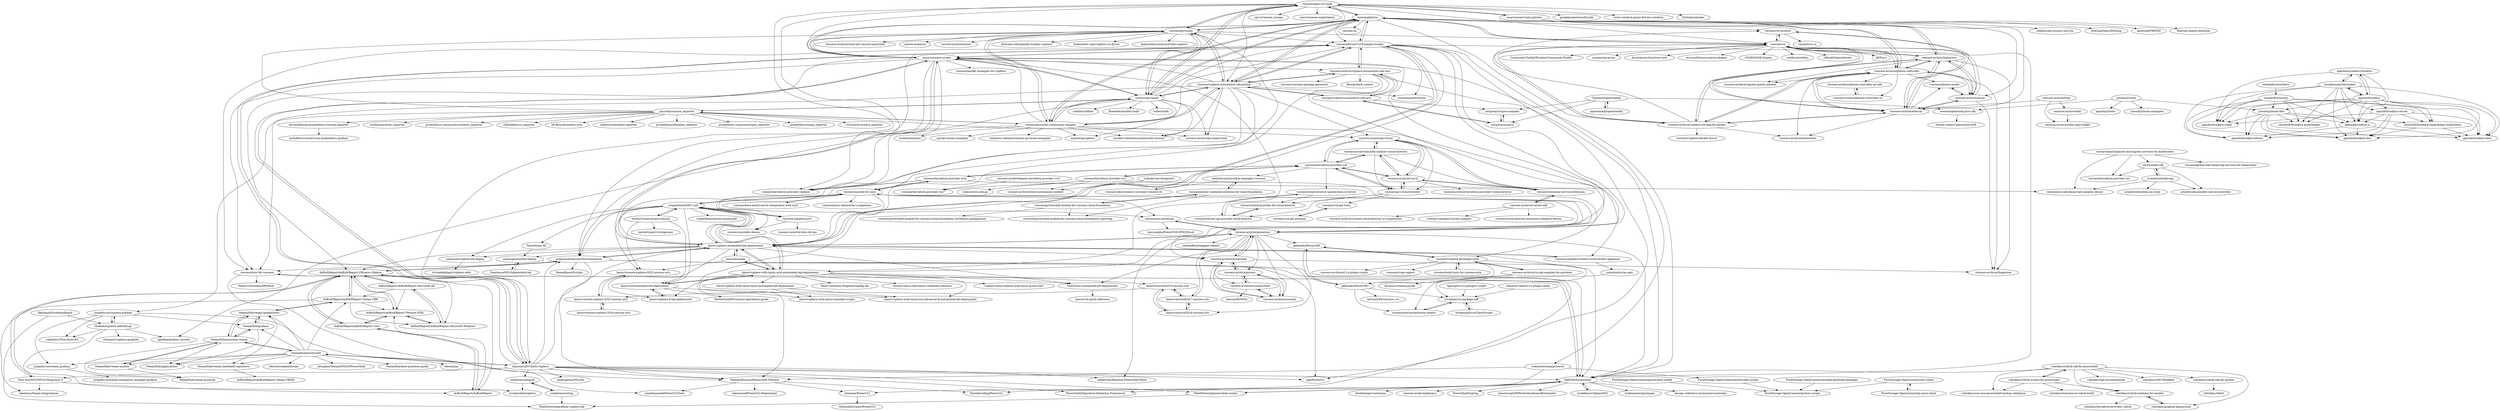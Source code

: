 digraph G {
"vmware/open-vm-tools" -> "vmware/photon"
"vmware/open-vm-tools" -> "vmware/govmomi"
"vmware/open-vm-tools" -> "vmware/PowerCLI-Example-Scripts"
"vmware/open-vm-tools" -> "lamw/vmware-scripts"
"vmware/open-vm-tools" -> "vmware/pyvmomi"
"vmware/open-vm-tools" -> "rasa/vmware-tools-patches"
"vmware/open-vm-tools" -> "rip1s/vmware_escape" ["e"=1]
"vmware/open-vm-tools" -> "xairy/vmware-exploitation" ["e"=1]
"vmware/open-vm-tools" -> "vmware/terraform-provider-vsphere" ["e"=1]
"vmware/open-vm-tools" -> "vmware/vsphere-automation-sdk-python"
"vmware/open-vm-tools" -> "vmware/vic"
"vmware/open-vm-tools" -> "alanrenouf/vCheck-vSphere"
"vmware/open-vm-tools" -> "googleprojectzero/fuzzilli" ["e"=1]
"vmware/open-vm-tools" -> "virtio-win/kvm-guest-drivers-windows" ["e"=1]
"vmware/open-vm-tools" -> "DrDonk/unlocker" ["e"=1]
"vmware/ansible-for-nsxt" -> "rutgerblom/SDDC.Lab"
"vmware/ansible-for-nsxt" -> "vmware/nsx-t-datacenter-ci-pipelines" ["e"=1]
"vmware/ansible-for-nsxt" -> "vmware-samples/nsx-t"
"vmware/ansible-for-nsxt" -> "vmware/terraform-provider-nsxt"
"vmware/ansible-for-nsxt" -> "vmware-archive/nsxansible"
"vmware/ansible-for-nsxt" -> "vmware/bare-metal-server-integration-with-nsxt"
"vmware/ansible-for-nsxt" -> "vmware/nsx-powerops"
"vmware/ansible-for-nsxt" -> "vmware-archive/powernsx"
"vmware/ansible-for-nsxt" -> "lamw/vsphere-automated-lab-deployment"
"rasa/vmware-tools-patches" -> "vmware/open-vm-tools"
"rasa/vmware-tools-patches" -> "alexhude/FRIEND" ["e"=1]
"rasa/vmware-tools-patches" -> "ftao/vpn-deploy-playbook" ["e"=1]
"rasa/vmware-tools-patches" -> "cbednarski/vmware-usb-osx" ["e"=1]
"rasa/vmware-tools-patches" -> "IDArlingTeam/IDArling" ["e"=1]
"vmware/pyvmomi" -> "vmware/pyvmomi-community-samples"
"vmware/pyvmomi" -> "vmware/vsphere-automation-sdk-python"
"vmware/pyvmomi" -> "vmware/govmomi"
"vmware/pyvmomi" -> "vmware/photon"
"vmware/pyvmomi" -> "lamw/vmware-scripts"
"vmware/pyvmomi" -> "vmware-archive/pyvmomi-tools"
"vmware/pyvmomi" -> "vmware/PowerCLI-Example-Scripts"
"vmware/pyvmomi" -> "ansible-collections/community.vmware" ["e"=1]
"vmware/pyvmomi" -> "vmware/terraform-provider-vsphere" ["e"=1]
"vmware/pyvmomi" -> "pryorda/vmware_exporter"
"vmware/pyvmomi" -> "fboender/ansible-cmdb" ["e"=1]
"vmware/pyvmomi" -> "vmware/open-vm-tools"
"vmware/pyvmomi" -> "voilet/cmdb" ["e"=1]
"vmware/pyvmomi" -> "argos83/pysphere"
"vmware/pyvmomi" -> "cobbler/cobbler" ["e"=1]
"alanrenouf/vCheck-vSphere" -> "vmware/PowerCLI-Example-Scripts"
"alanrenouf/vCheck-vSphere" -> "lamw/vmware-scripts"
"alanrenouf/vCheck-vSphere" -> "arielsanchezmora/vDocumentation"
"alanrenouf/vCheck-vSphere" -> "WahlNetwork/vester"
"alanrenouf/vCheck-vSphere" -> "VeeamHub/powershell"
"alanrenouf/vCheck-vSphere" -> "iainbrighton/PScribo" ["e"=1]
"alanrenouf/vCheck-vSphere" -> "AsBuiltReport/AsBuiltReport.VMware.vSphere"
"alanrenouf/vCheck-vSphere" -> "Tony-SouthFLVMUG/vDiagram2.0"
"alanrenouf/vCheck-vSphere" -> "lamw/vsphere-automated-lab-deployment"
"alanrenouf/vCheck-vSphere" -> "rgel/PowerCLi"
"alanrenouf/vCheck-vSphere" -> "WahlNetwork/powershell-scripts"
"alanrenouf/vCheck-vSphere" -> "PowerShell/Operation-Validation-Framework" ["e"=1]
"alanrenouf/vCheck-vSphere" -> "MathieuBuisson/Powershell-VMware"
"alanrenouf/vCheck-vSphere" -> "sexibytes/sexigraf"
"alanrenouf/vCheck-vSphere" -> "adbertram/Random-PowerShell-Work" ["e"=1]
"apache/incubator-brooklyn" -> "brooklyncentral/clocker"
"apache/incubator-brooklyn" -> "apache/brooklyn"
"apache/incubator-brooklyn" -> "apache/brooklyn-client"
"apache/incubator-brooklyn" -> "apache/brooklyn-ui"
"AsBuiltReport/AsBuiltReport.VMware.ESXi" -> "AsBuiltReport/AsBuiltReport.VMware.vSphere"
"AsBuiltReport/AsBuiltReport.VMware.ESXi" -> "AsBuiltReport/AsBuiltReport.Core"
"AsBuiltReport/AsBuiltReport.VMware.ESXi" -> "AsBuiltReport/AsBuiltReport.Microsoft.Windows"
"brooklyncentral/clocker" -> "apache/incubator-brooklyn"
"brooklyncentral/clocker" -> "apache/brooklyn"
"brooklyncentral/clocker" -> "apache/brooklyn-ui"
"brooklyncentral/clocker" -> "apache/brooklyn-server"
"brooklyncentral/clocker" -> "apache/brooklyn-dist"
"brooklyncentral/clocker" -> "apache/brooklyn-docs"
"brooklyncentral/clocker" -> "apache/brooklyn-library"
"brooklyncentral/clocker" -> "apache/brooklyn-client"
"brooklyncentral/clocker" -> "cloudsoft/brooklyn-hyperledger"
"PureStorage-OpenConnect/py-pure-client" -> "PureStorage-OpenConnect/rest-client"
"xebialabs/overthere" -> "cloudsoft/winrm4j"
"vmware-archive/ansible-module-vcloud-director" -> "vmware/terraform-provider-vcd"
"vmware-archive/ansible-module-vcloud-director" -> "vmware-archive/pyvcloud"
"vmware-archive/ansible-module-vcloud-director" -> "vmware/container-service-extension"
"vmware-archive/ansible-module-vcloud-director" -> "vmware-archive/vcd-cli"
"vmware-archive/ansible-module-vcloud-director" -> "vmware/go-vcloud-director"
"AsBuiltReport/AsBuiltReport.VMware.vSphere" -> "AsBuiltReport/AsBuiltReport.VMware.ESXi"
"AsBuiltReport/AsBuiltReport.VMware.vSphere" -> "AsBuiltReport/AsBuiltReport.Core"
"AsBuiltReport/AsBuiltReport.VMware.vSphere" -> "AsBuiltReport/AsBuiltReport"
"AsBuiltReport/AsBuiltReport.VMware.vSphere" -> "AsBuiltReport/AsBuiltReport.Veeam.VBR"
"AsBuiltReport/AsBuiltReport.VMware.vSphere" -> "AsBuiltReport/AsBuiltReport.Microsoft.AD"
"AsBuiltReport/AsBuiltReport.VMware.vSphere" -> "AsBuiltReport/AsBuiltReport.Microsoft.Windows"
"AsBuiltReport/AsBuiltReport.VMware.vSphere" -> "arielsanchezmora/vDocumentation"
"AsBuiltReport/AsBuiltReport.VMware.vSphere" -> "Tony-SouthFLVMUG/vDiagram2.0"
"ContainX/openstack4j" -> "openstack4j/openstack4j"
"ContainX/openstack4j" -> "woorea/openstack-java-sdk"
"ContainX/openstack4j" -> "yavijava/yavijava"
"ContainX/openstack4j" -> "yavijava/yavijava-samples"
"jclouds/jclouds" -> "apache/jclouds"
"jclouds/jclouds" -> "jclouds/jclouds-examples"
"jclouds/jclouds" -> "jclouds/jclouds-labs"
"jclouds/jclouds" -> "woorea/openstack-java-sdk"
"vmware-archive/vcd-ext-sdk" -> "vmware-samples/vcd-ext-samples"
"vmware-archive/vcd-ext-sdk" -> "vmware/cloud-director-extension-standard-library"
"vmware-archive/vcd-ext-sdk" -> "vmware-archive/vmware-cloud-director-ui-components"
"vmware-archive/vcd-ext-sdk" -> "vmware/container-service-extension"
"pryorda/vmware_exporter" -> "jorgedlcruz/vmware-grafana"
"pryorda/vmware_exporter" -> "prometheus-community/ipmi_exporter" ["e"=1]
"pryorda/vmware_exporter" -> "prometheus/snmp_exporter" ["e"=1]
"pryorda/vmware_exporter" -> "rverchere/vmware_exporter"
"pryorda/vmware_exporter" -> "devinotelecom/prometheus-vmware-exporter"
"pryorda/vmware_exporter" -> "mrlhansen/idrac_exporter" ["e"=1]
"pryorda/vmware_exporter" -> "prometheus-community/windows_exporter" ["e"=1]
"pryorda/vmware_exporter" -> "vmware/pyvmomi"
"pryorda/vmware_exporter" -> "vmware/pyvmomi-community-samples"
"pryorda/vmware_exporter" -> "ribbybibby/ssl_exporter" ["e"=1]
"pryorda/vmware_exporter" -> "vmware/govmomi"
"pryorda/vmware_exporter" -> "bb-Ricardo/netbox-sync" ["e"=1]
"pryorda/vmware_exporter" -> "infinityworks/hpilo-exporter"
"pryorda/vmware_exporter" -> "vmware-samples/vcenter-event-broker-appliance"
"pryorda/vmware_exporter" -> "prometheus/blackbox_exporter" ["e"=1]
"vmware/terraform-provider-vra" -> "vmware/terraform-provider-vra7"
"vmware/terraform-provider-vra" -> "vmware-archive/cloud-automation-content"
"vmware/terraform-provider-vra" -> "vmware/vra-sdk-go"
"vmware/terraform-provider-vra" -> "vmware/vrealize-developer-tools"
"vmware/terraform-provider-vra" -> "vmware/terraform-provider-vcd"
"vmware/pyvmomi-community-samples" -> "vmware/pyvmomi"
"vmware/pyvmomi-community-samples" -> "vmware/vsphere-automation-sdk-python"
"vmware/pyvmomi-community-samples" -> "vmware-archive/pyvmomi-tools"
"vmware/pyvmomi-community-samples" -> "vmware/govmomi"
"vmware/pyvmomi-community-samples" -> "reubenur-rahman/vmware-pyvmomi-examples"
"vmware/pyvmomi-community-samples" -> "snobear/ezmomi"
"vmware/pyvmomi-community-samples" -> "lamw/vmware-scripts"
"vmware/pyvmomi-community-samples" -> "lgeeklee/python-vmstats"
"vmware/pyvmomi-community-samples" -> "ansible-collections/community.vmware" ["e"=1]
"vmware/pyvmomi-community-samples" -> "vmware/PowerCLI-Example-Scripts"
"vmware/pyvmomi-community-samples" -> "pryorda/vmware_exporter"
"vmware/pyvmomi-community-samples" -> "vmware/photon"
"vmware/pyvmomi-community-samples" -> "sijis/pyvmomi-examples"
"vmware/pyvmomi-community-samples" -> "vmware-archive/pyvcloud"
"vmware/pyvmomi-community-samples" -> "argos83/pysphere"
"vmware/vrealize-developer-tools" -> "vmware/build-tools-for-vmware-aria"
"vmware/vrealize-developer-tools" -> "jakkulabs/PowervRO"
"vmware/vrealize-developer-tools" -> "jakkulabs/PowervRA"
"vmware/vrealize-developer-tools" -> "orchestratix/orchestrator-linklist"
"vmware/vrealize-developer-tools" -> "vmware-archive/o11n-plugin-crypto"
"vmware/vrealize-developer-tools" -> "vmware-archive/vra-api-samples-for-postman"
"vmware/vrealize-developer-tools" -> "vmware/vrops-export"
"vmware-archive/legacy-terraform-provider-vra7" -> "vmware/terraform-provider-vra7"
"vmware/terraform-provider-nsxt" -> "vmware/ansible-for-nsxt"
"vmware/terraform-provider-nsxt" -> "vmware/terraform-provider-vcd"
"vmware/terraform-provider-nsxt" -> "vmware/terraform-provider-vsphere" ["e"=1]
"vmware/terraform-provider-nsxt" -> "vmware-samples/nsx-t"
"vmware/terraform-provider-nsxt" -> "vmware/nsx-alb-datascript-samples-library"
"lrivallain/vro-package-diff" -> "burkeazbill/vroClientScripts"
"lrivallain/vro-package-diff" -> "orchestratix/orchestrator-linklist"
"orchestratix/orchestrator-linklist" -> "lrivallain/vro-package-diff"
"lamw/vmworld2017-session-urls" -> "lamw/vmworld2018-session-urls"
"lamw/vmworld2017-session-urls" -> "vmware-archive/powernsx"
"lamw/vmworld2017-session-urls" -> "lamw/vmworld2019-session-urls"
"jonnyborbs/cas-apis" -> "lrivallain/vro-package-diff"
"VeeamHub/grafana" -> "VeeamHub/awesome-veeam"
"VeeamHub/grafana" -> "VeeamHub/applications"
"VeeamHub/grafana" -> "VeeamHub/veeam-healthcheck"
"lamw/vmware-scripts" -> "vmware/PowerCLI-Example-Scripts"
"lamw/vmware-scripts" -> "lamw/vsphere-automated-lab-deployment"
"lamw/vmware-scripts" -> "alanrenouf/vCheck-vSphere"
"lamw/vmware-scripts" -> "arielsanchezmora/vDocumentation"
"lamw/vmware-scripts" -> "WahlNetwork/vester"
"lamw/vmware-scripts" -> "vmware-archive/powernsx"
"lamw/vmware-scripts" -> "vmware/govmomi"
"lamw/vmware-scripts" -> "lamw/vsphere-with-tanzu-nsxt-automated-lab-deployment"
"lamw/vmware-scripts" -> "vmware/dscr-for-vmware"
"lamw/vmware-scripts" -> "vmware/pyvmomi"
"lamw/vmware-scripts" -> "vmware/terraform-provider-vsphere" ["e"=1]
"lamw/vmware-scripts" -> "vmware/photon"
"lamw/vmware-scripts" -> "vmware/packer-examples-for-vsphere" ["e"=1]
"lamw/vmware-scripts" -> "vmware-archive/vsphere-automation-sdk-rest"
"lamw/vmware-scripts" -> "AsBuiltReport/AsBuiltReport.VMware.vSphere"
"rubrikinc/rubrik-sdk-for-python" -> "rubrikinc/rbkcli"
"codyde/vrac-blueprints" -> "vmware-archive/cloud-automation-content"
"vmware-samples/nsx-t" -> "vmware-nsx/eval-docs-ids-ips"
"vmware-samples/nsx-t" -> "vmware-nsx/sddc-demos"
"vmware/dscr-for-vmware" -> "WahlNetwork/vester"
"vmware/dscr-for-vmware" -> "PowerCLIGoodies/DRSRule"
"vmware/dscr-for-vmware" -> "jonathanmedd/PowerCLITools"
"Tony-SouthFLVMUG/vDiagram2.0" -> "AsBuiltReport/AsBuiltReport.VMware.vSphere"
"Tony-SouthFLVMUG/vDiagram2.0" -> "rebelinux/Veeam.Diagrammer"
"Tony-SouthFLVMUG/vDiagram2.0" -> "AsBuiltReport/AsBuiltReport"
"lamw/vmworld2018-session-urls" -> "lamw/vmworld2017-session-urls"
"lamw/vmworld2018-session-urls" -> "lamw/vmworld2019-session-urls"
"AsBuiltReport/AsBuiltReport.Core" -> "AsBuiltReport/AsBuiltReport.VMware.ESXi"
"AsBuiltReport/AsBuiltReport.Core" -> "AsBuiltReport/AsBuiltReport"
"AsBuiltReport/AsBuiltReport.Core" -> "AsBuiltReport/AsBuiltReport.VMware.vSphere"
"lamw/nsxt-automated-lab-deployment" -> "lamw/vvd-quick-reference"
"devinotelecom/prometheus-vmware-exporter" -> "molu8bits/vmware-esxi-prometheus-grafana"
"vmware/go-vcloud-director" -> "vmware/terraform-provider-vcd"
"vmware/go-vcloud-director" -> "vmware/cloud-provider-for-cloud-director"
"vmware/go-vcloud-director" -> "vmware/vcd-api-tools"
"vmware/go-vcloud-director" -> "vmware/cluster-api-provider-cloud-director"
"vmware/go-vcloud-director" -> "vmware-archive/vcd-cli"
"AsBuiltReport/AsBuiltReport" -> "AsBuiltReport/AsBuiltReport.Core"
"AsBuiltReport/AsBuiltReport" -> "AsBuiltReport/AsBuiltReport.VMware.ESXi"
"rubrikinc/rubrik-modules-for-ansible" -> "rubrikinc/graphql-playground"
"rubrikinc/rubrik-modules-for-ansible" -> "rubrikinc/terraform-provider-rubrik"
"vmware/nsx-powerops" -> "vmware-archive/powernsx"
"vmware/nsx-powerops" -> "tonysangha/PowerNSX-DFW2Excel"
"vmware/vcd-api-tools" -> "vmware/vcd-api-schemas"
"jclouds/jclouds-labs" -> "apache/brooklyn-dist"
"jclouds/jclouds-labs" -> "apache/brooklyn-docs"
"jclouds/jclouds-labs" -> "apache/brooklyn-client"
"jclouds/jclouds-labs" -> "cloudsoft/brooklyn-hyperledger"
"jclouds/jclouds-labs" -> "apache/brooklyn-ui"
"jclouds/jclouds-labs" -> "cloudsoft/brooklyn-hyperledger-kubernetes"
"jclouds/jclouds-labs" -> "apache/brooklyn-library"
"vmware/vcd-api-schemas" -> "vmware/vcd-api-tools"
"openstack4j/openstack4j" -> "ContainX/openstack4j"
"flakshack/SysAdminBoard" -> "WahlNetwork/grafana-vsphere-lab"
"flakshack/SysAdminBoard" -> "Oxalide/vsphere-influxdb-go"
"AsBuiltReport/AsBuiltReport.Veeam.VBR" -> "rebelinux/Veeam.Diagrammer"
"AsBuiltReport/AsBuiltReport.Veeam.VBR" -> "AsBuiltReport/AsBuiltReport.Microsoft.Windows"
"AsBuiltReport/AsBuiltReport.Veeam.VBR" -> "AsBuiltReport/AsBuiltReport.VMware.ESXi"
"AsBuiltReport/AsBuiltReport.Veeam.VBR" -> "VeeamHub/veeam-healthcheck"
"AsBuiltReport/AsBuiltReport.Veeam.VBR" -> "AsBuiltReport/AsBuiltReport.VMware.vSphere"
"lamw/vsphere-with-tanzu-nsxt-automated-lab-deployment" -> "lamw/vsphere-automated-lab-deployment"
"lamw/vsphere-with-tanzu-nsxt-automated-lab-deployment" -> "lamw/vsphere-with-tanzu-basic-automated-lab-deployment"
"lamw/vsphere-with-tanzu-nsxt-automated-lab-deployment" -> "lamw/vcf-automated-lab-deployment"
"lamw/vsphere-with-tanzu-nsxt-automated-lab-deployment" -> "rutgerblom/SDDC.Lab"
"lamw/vsphere-with-tanzu-nsxt-automated-lab-deployment" -> "lamw/vsphere-with-tanzu-nsx-advanced-lb-automated-lab-deployment"
"lamw/vsphere-with-tanzu-nsxt-automated-lab-deployment" -> "vsphere-tmm/vsphere-with-tanzu-quick-start"
"lamw/vsphere-with-tanzu-nsxt-automated-lab-deployment" -> "lamw/vsphere-8-lab-deployment"
"lamw/vsphere-with-tanzu-nsxt-automated-lab-deployment" -> "Tanzu-Solutions-Engineering/tkg-lab" ["e"=1]
"lamw/vsphere-with-tanzu-nsxt-automated-lab-deployment" -> "lamw/nsxt-automated-lab-deployment"
"lamw/vsphere-with-tanzu-nsxt-automated-lab-deployment" -> "lamw/vmworld2019-session-urls"
"lamw/vsphere-with-tanzu-nsxt-automated-lab-deployment" -> "vmware-tanzu-labs/tanzu-validated-solutions" ["e"=1]
"lamw/vsphere-with-tanzu-nsxt-automated-lab-deployment" -> "vmware/ansible-for-nsxt"
"lamw/vsphere-with-tanzu-nsxt-automated-lab-deployment" -> "lamw/vsphere-with-tanzu-homelab-scripts"
"lamw/vsphere-with-tanzu-nsxt-automated-lab-deployment" -> "lamw/homelab"
"lamw/vsphere-with-tanzu-basic-automated-lab-deployment" -> "lamw/vsphere-with-tanzu-nsx-advanced-lb-automated-lab-deployment"
"lamw/vsphere-with-tanzu-basic-automated-lab-deployment" -> "lamw/vsphere-with-tanzu-homelab-scripts"
"vmware/govmomi" -> "vmware/pyvmomi"
"vmware/govmomi" -> "vmware/terraform-provider-vsphere" ["e"=1]
"vmware/govmomi" -> "vmware/photon"
"vmware/govmomi" -> "vmware/vsphere-automation-sdk-python"
"vmware/govmomi" -> "vmware/pyvmomi-community-samples"
"vmware/govmomi" -> "lamw/vmware-scripts"
"vmware/govmomi" -> "jetbrains-infra/packer-builder-vsphere" ["e"=1]
"vmware/govmomi" -> "vmware/PowerCLI-Example-Scripts"
"vmware/govmomi" -> "kubernetes-sigs/vsphere-csi-driver" ["e"=1]
"vmware/govmomi" -> "vmware/open-vm-tools"
"vmware/govmomi" -> "kubernetes/cloud-provider-vsphere" ["e"=1]
"vmware/govmomi" -> "vmware-archive/cloud-init-vmware-guestinfo" ["e"=1]
"vmware/govmomi" -> "vmware/vic"
"vmware/govmomi" -> "antrea-io/antrea" ["e"=1]
"vmware/govmomi" -> "vmware-archive/octant" ["e"=1]
"lamw/homelab" -> "lamw/vsphere-automated-lab-deployment"
"lamw/homelab" -> "lamw/vsphere-with-tanzu-nsxt-automated-lab-deployment"
"lamw/homelab" -> "lamw/vmware-explore-2022-session-urls"
"yavijava/yavijava" -> "yavijava/yavijava-samples"
"yavijava/yavijava" -> "vmware/vsphere-automation-sdk-java"
"WahlNetwork/powershell-scripts" -> "WahlNetwork/vester"
"WahlNetwork/powershell-scripts" -> "WahlNetwork/grafana-vsphere-lab"
"MathieuBuisson/Powershell-VMware" -> "HostileCoding/PowerCLI"
"MathieuBuisson/Powershell-VMware" -> "jonathanmedd/PowerCLITools"
"MathieuBuisson/Powershell-VMware" -> "dstamen/PowerCLI"
"MathieuBuisson/Powershell-VMware" -> "alanrenouf/PowerCLI-Deployment"
"yavijava/yavijava-samples" -> "yavijava/yavijava"
"tgeorgiev/vro-polyglot-scripts" -> "lrivallain/vro-package-diff"
"VeeamHub/veeam-ansible" -> "VeeamHub/awesome-veeam"
"VeeamHub/veeam-ansible" -> "VeeamHub/veeam-postman"
"rutgerblom/SDDC.Lab" -> "vmware/ansible-for-nsxt"
"rutgerblom/SDDC.Lab" -> "lamw/vsphere-with-tanzu-nsxt-automated-lab-deployment"
"rutgerblom/SDDC.Lab" -> "tenthirtyam/vmware-stencils"
"rutgerblom/SDDC.Lab" -> "vmware-samples/nsx-t"
"rutgerblom/SDDC.Lab" -> "lamw/vmware-explore-2022-session-urls"
"rutgerblom/SDDC.Lab" -> "lamw/vcf-automated-lab-deployment"
"rutgerblom/SDDC.Lab" -> "yasensim/vsphere-lab-deploy"
"rutgerblom/SDDC.Lab" -> "lamw/vsphere-automated-lab-deployment"
"rutgerblom/SDDC.Lab" -> "Texiwill/aac-lib"
"rutgerblom/SDDC.Lab" -> "rutgerblom/ubuntu-autoinstall"
"rutgerblom/SDDC.Lab" -> "arielsanchezmora/vDocumentation"
"rutgerblom/SDDC.Lab" -> "vmware-nsx/sddc-demos"
"rutgerblom/SDDC.Lab" -> "vmware/nsx-powerops"
"vmware-archive/pyvcloud" -> "vmware-archive/vcd-cli"
"vmware-archive/pyvcloud" -> "vmware/container-service-extension"
"vmware-archive/pyvcloud" -> "vmware-archive/ansible-module-vcloud-director"
"vmware-archive/pyvcloud" -> "vmware/go-vcloud-director"
"vmware-archive/pyvcloud" -> "vmware/terraform-provider-vcd"
"vmware-archive/vcd-cli" -> "vmware-archive/pyvcloud"
"vmware-archive/vcd-cli" -> "vmware/container-service-extension"
"vmware-archive/vcd-cli" -> "vmware/terraform-provider-vcd"
"vmware-archive/vcd-cli" -> "vmware/go-vcloud-director"
"vmware-archive/vcd-cli" -> "vmware-archive/ansible-module-vcloud-director"
"vmware-archive/vcd-cli" -> "vmware-archive/terraform-provider-vcloud-director"
"PureStorage-OpenConnect/rest-client" -> "PureStorage-OpenConnect/py-pure-client"
"PureStorage-OpenConnect/rest-client" -> "PureStorage-OpenConnect/python-scripts"
"vmware/powershell-module-for-vmware-cloud-foundation" -> "vmware/power-validated-solutions-for-cloud-foundation"
"vmware/powershell-module-for-vmware-cloud-foundation" -> "vmware/powershell-module-for-vmware-cloud-foundation-reporting"
"vmware/powershell-module-for-vmware-cloud-foundation" -> "vmware/powershell-module-for-vmware-cloud-foundation-certificate-management"
"vmware-samples/vcenter-event-broker-appliance" -> "lamw/vsphere-automated-lab-deployment"
"vmware-samples/vcenter-event-broker-appliance" -> "jonnyborbs/cas-apis"
"vmware/load-balancer-and-ingress-services-for-kubernetes" -> "vmware/nsx-alb-datascript-samples-library"
"vmware/load-balancer-and-ingress-services-for-kubernetes" -> "vmware/alb-sdk"
"vmware/load-balancer-and-ingress-services-for-kubernetes" -> "vmware/terraform-provider-avi"
"vmware/load-balancer-and-ingress-services-for-kubernetes" -> "vmware/global-load-balancing-services-for-kubernetes"
"lamw/vmworld2019-session-urls" -> "lamw/vmworld2018-session-urls"
"lamw/vmworld2019-session-urls" -> "lamw/vmworld2017-session-urls"
"lamw/vmworld2019-session-urls" -> "lamw/vmware-explore-2023-session-urls"
"rubrikinc/graphql-playground" -> "rubrikinc/rubrik-modules-for-ansible"
"vmware/PowerCLI-Example-Scripts" -> "lamw/vmware-scripts"
"vmware/PowerCLI-Example-Scripts" -> "alanrenouf/vCheck-vSphere"
"vmware/PowerCLI-Example-Scripts" -> "lamw/vsphere-automated-lab-deployment"
"vmware/PowerCLI-Example-Scripts" -> "WahlNetwork/vester"
"vmware/PowerCLI-Example-Scripts" -> "vmware/dscr-for-vmware"
"vmware/PowerCLI-Example-Scripts" -> "vmware/powerclicore"
"vmware/PowerCLI-Example-Scripts" -> "vmware-archive/powernsx"
"vmware/PowerCLI-Example-Scripts" -> "arielsanchezmora/vDocumentation"
"vmware/PowerCLI-Example-Scripts" -> "rgel/PowerCLi"
"vmware/PowerCLI-Example-Scripts" -> "vmware-archive/vsphere-automation-sdk-rest"
"vmware/PowerCLI-Example-Scripts" -> "vmware/vsphere-automation-sdk-python"
"vmware/PowerCLI-Example-Scripts" -> "MathieuBuisson/Powershell-VMware"
"vmware/PowerCLI-Example-Scripts" -> "codyhosterman/powercli"
"vmware/PowerCLI-Example-Scripts" -> "vmware/photon"
"vmware/PowerCLI-Example-Scripts" -> "adbertram/Random-PowerShell-Work" ["e"=1]
"vmware/photon" -> "vmware/open-vm-tools"
"vmware/photon" -> "vmware-archive/lightwave"
"vmware/photon" -> "vmware/govmomi"
"vmware/photon" -> "vmware-archive/photon-controller"
"vmware/photon" -> "vmware/vic"
"vmware/photon" -> "vmware/pyvmomi"
"vmware/photon" -> "vmware/PowerCLI-Example-Scripts"
"vmware/photon" -> "vmware-archive/vsphere-storage-for-docker"
"vmware/photon" -> "lamw/vmware-scripts"
"vmware/photon" -> "rancher/os" ["e"=1]
"vmware/photon" -> "vmware-archive/xenon"
"vmware/photon" -> "vmware-archive/admiral"
"vmware/photon" -> "vmware/vsphere-automation-sdk-python"
"vmware/photon" -> "vmware/pyvmomi-community-samples"
"vmware/photon" -> "vmware/vic-product"
"AsBuiltReport/AsBuiltReport.Microsoft.Windows" -> "AsBuiltReport/AsBuiltReport.VMware.ESXi"
"AsBuiltReport/AsBuiltReport.Microsoft.Windows" -> "AsBuiltReport/AsBuiltReport.Microsoft.AD"
"lamw/vcf-automated-lab-deployment" -> "lamw/vsphere-8-lab-deployment"
"lamw/vcf-automated-lab-deployment" -> "lamw/vsphere-with-tanzu-nsx-advanced-lb-automated-lab-deployment"
"lamw/vcf-automated-lab-deployment" -> "lamw/vsphere-with-tanzu-nsxt-automated-lab-deployment"
"lamw/vcf-automated-lab-deployment" -> "TheNewStellW/vmware-operations-guide"
"woorea/openstack-java-sdk" -> "iterate-ch/java-openstack-swift"
"vmware/cloud-provider-for-cloud-director" -> "vmware/cluster-api-provider-cloud-director"
"rubrikinc/rubrik-sdk-for-powershell" -> "rubrikinc/rubrik-scripts-for-powershell"
"rubrikinc/rubrik-sdk-for-powershell" -> "rubrikinc/rubrik-sdk-for-python"
"rubrikinc/rubrik-sdk-for-powershell" -> "rubrikinc/api-documentation"
"rubrikinc/rubrik-sdk-for-powershell" -> "rubrikinc/vRO-Workflow"
"rubrikinc/rubrik-sdk-for-powershell" -> "WahlNetwork/vester"
"rubrikinc/rubrik-sdk-for-powershell" -> "rubrikinc/graphql-playground"
"rubrikinc/rubrik-sdk-for-powershell" -> "rubrikinc/use-case-powershell-backup-validation"
"rubrikinc/rubrik-sdk-for-powershell" -> "rubrikinc/rubrik-modules-for-ansible"
"vmware-archive/lightwave" -> "vmware-archive/photon-controller"
"vmware-archive/lightwave" -> "vmware-archive/xenon"
"vmware-archive/lightwave" -> "vmware/photon"
"vmware-archive/lightwave" -> "vmware-archive/admiral"
"vmware-archive/lightwave" -> "vmware-archive/vsphere-storage-for-docker"
"vmware-archive/lightwave" -> "vmware/vic"
"vmware-archive/lightwave" -> "vmware-archive/vagrant-guests-photon"
"vmware-archive/lightwave" -> "vmware-archive/chaperone"
"sexibytes/sexilog" -> "sexibytes/sexigraf"
"sexibytes/sexilog" -> "WahlNetwork/grafana-vsphere-lab"
"vmware/cloud-director-named-disk-csi-driver" -> "vmware/cloud-provider-for-cloud-director"
"vmware/cloud-director-named-disk-csi-driver" -> "vmware/cluster-api-provider-cloud-director"
"tenthirtyam/vmware-stencils" -> "lamw/vmware-explore-2022-session-urls"
"tenthirtyam/vmware-stencils" -> "tenthirtyam/vvd-diagrams"
"tenthirtyam/vmware-stencils" -> "rutgerblom/SDDC.Lab"
"tenthirtyam/vmware-stencils" -> "lamw/vcf-automated-lab-deployment"
"WahlNetwork/vester" -> "lucdekens/vSphereDSC"
"WahlNetwork/vester" -> "PowerShell/Operation-Validation-Framework" ["e"=1]
"WahlNetwork/vester" -> "ticketmaster/poshspec" ["e"=1]
"WahlNetwork/vester" -> "devops-collective-inc/summit-materials" ["e"=1]
"WahlNetwork/vester" -> "devblackops/watchmen" ["e"=1]
"WahlNetwork/vester" -> "WahlNetwork/powershell-scripts"
"WahlNetwork/vester" -> "vmware-archive/platypus"
"WahlNetwork/vester" -> "PowerShellOrg/tug" ["e"=1]
"WahlNetwork/vester" -> "vmware/dscr-for-vmware"
"WahlNetwork/vester" -> "doesitscript/PSPesterDashboardKickstarter" ["e"=1]
"dstamen/PowerCLI" -> "NotesofaScripter/PowerCLI"
"DemitasseNZ/vSphereAutoLab" -> "sammcgeown/Pod-Deploy"
"sexibytes/sexigraf" -> "sexibytes/sexilog"
"sexibytes/sexigraf" -> "evoila/collectsphere"
"codyhosterman/powercli" -> "MathieuBuisson/Powershell-VMware"
"codyhosterman/powercli" -> "HostileCoding/PowerCLI"
"codyhosterman/powercli" -> "PureStorage-OpenConnect/powershell-scripts"
"cloudsoft/winrm4j" -> "apache/brooklyn-dist"
"cloudsoft/winrm4j" -> "apache/brooklyn-docs"
"cloudsoft/winrm4j" -> "apache/brooklyn-client"
"cloudsoft/winrm4j" -> "cloudsoft/brooklyn-hyperledger"
"cloudsoft/winrm4j" -> "apache/brooklyn-ui"
"cloudsoft/winrm4j" -> "cloudsoft/brooklyn-hyperledger-kubernetes"
"cloudsoft/winrm4j" -> "jclouds/jclouds-labs"
"cloudsoft/winrm4j" -> "apache/brooklyn-library"
"VeeamHub/awesome-veeam" -> "VeeamHub/veeam-ansible"
"VeeamHub/awesome-veeam" -> "VeeamHub/veeam-postman"
"VeeamHub/awesome-veeam" -> "VeeamHub/applications"
"VeeamHub/awesome-veeam" -> "VeeamHub/grafana"
"VeeamHub/awesome-veeam" -> "VeeamHub/veeam-healthcheck"
"VeeamHub/awesome-veeam" -> "VeeamHub/powershell"
"vmware/power-validated-solutions-for-cloud-foundation" -> "vmware/powershell-module-for-vmware-cloud-foundation"
"vmware/power-validated-solutions-for-cloud-foundation" -> "vmware/powershell-module-for-vmware-cloud-foundation-reporting"
"vmware/power-validated-solutions-for-cloud-foundation" -> "tenthirtyam/terrafom-examples-vmware"
"burkeazbill/vroClientScripts" -> "lrivallain/vro-package-diff"
"vmware/vic" -> "youzan/zan-proxy" ["e"=1]
"vmware/vic" -> "vmware/vic-product"
"vmware/vic" -> "Azure/azure-functions-host" ["e"=1]
"vmware/vic" -> "vmware-archive/admiral"
"vmware/vic" -> "vmware-archive/photon-controller"
"vmware/vic" -> "microsoft/azure-maven-plugins" ["e"=1]
"vmware/vic" -> "vmware/photon"
"vmware/vic" -> "vmware-archive/lightwave"
"vmware/vic" -> "OGSR/OGSR-Engine" ["e"=1]
"vmware/vic" -> "vmware-archive/vsphere-storage-for-docker"
"vmware/vic" -> "vmware-archive/xenon"
"vmware/vic" -> "solidusio/solidus" ["e"=1]
"vmware/vic" -> "uBlockOrigin/uAssets" ["e"=1]
"vmware/vic" -> "QEF/q-e" ["e"=1]
"vmware/vic" -> "CommunityToolkit/WindowsCommunityToolkit" ["e"=1]
"AsBuiltReport/AsBuiltReport.Microsoft.AD" -> "AsBuiltReport/AsBuiltReport.Microsoft.Windows"
"AsBuiltReport/AsBuiltReport.Microsoft.AD" -> "AsBuiltReport/AsBuiltReport.VMware.vSphere"
"AsBuiltReport/AsBuiltReport.Microsoft.AD" -> "AsBuiltReport/AsBuiltReport.Veeam.VBR"
"AsBuiltReport/AsBuiltReport.Microsoft.AD" -> "AsBuiltReport/AsBuiltReport.VMware.ESXi"
"vmware-archive/nsxraml" -> "vmware-archive/nsxramlclient"
"vmware-archive/nsxraml" -> "vmware-archive/nsxansible"
"vmware-archive/nsxraml" -> "vmware-archive/pynsxv"
"vmware-archive/nsxansible" -> "vmware-archive/pynsxv"
"vmware-archive/nsxansible" -> "vmware-archive/nsxraml"
"vmware-archive/nsxansible" -> "vmware-archive/nsxramlclient"
"vmware-archive/nsxansible" -> "vmware-archive/powernsx"
"vmware-archive/nsxansible" -> "vmware-archive/chaperone"
"vmware-archive/vsphere-storage-for-docker" -> "vmware-archive/photon-controller"
"vmware-archive/vsphere-storage-for-docker" -> "vmware-archive/kubernetes"
"vmware-archive/vsphere-storage-for-docker" -> "vmware-archive/admiral"
"vmware-archive/vsphere-storage-for-docker" -> "vmware-archive/lightwave"
"vmware-archive/vsphere-storage-for-docker" -> "vmware/vic"
"vmware-archive/vsphere-storage-for-docker" -> "vmware/vsphere-flocker-driver"
"vmware-archive/vsphere-storage-for-docker" -> "vmware/vic-product"
"vmware/cluster-api-provider-cloud-director" -> "vmware/cloud-provider-for-cloud-director"
"vmware/cluster-api-provider-cloud-director" -> "vmware/cloud-director-named-disk-csi-driver"
"vmware-archive/nsxramlclient" -> "vmware-archive/nsxraml"
"vmware-archive/nsxramlclient" -> "vmware-archive/pynsxv"
"vmware-archive/nsxramlclient" -> "yfauser/PyNSXv"
"Texiwill/aac-lib" -> "sammcgeown/Pod-Deploy"
"vmware-archive/photon-controller" -> "vmware-archive/xenon"
"vmware-archive/photon-controller" -> "vmware-archive/lightwave"
"vmware-archive/photon-controller" -> "vmware-archive/vsphere-storage-for-docker"
"vmware-archive/photon-controller" -> "vmware/vic"
"vmware-archive/photon-controller" -> "vmware-archive/admiral"
"vmware-archive/photon-controller" -> "vmware-archive/chaperone"
"vmware-archive/photon-controller" -> "vmware/photon"
"vmware-archive/photon-controller" -> "vmware-archive/kubernetes"
"vmware-archive/photon-controller" -> "vmware-archive/photon-controller-cli"
"vmware-archive/photon-controller" -> "vmware-archive/photon-controller-go-sdk"
"vmware-archive/photon-controller" -> "vmware-archive/vagrant-guests-photon"
"vmware-archive/photon-controller" -> "vmware/photon-model"
"vmware-archive/xenon" -> "vmware-archive/photon-controller"
"vmware-archive/xenon" -> "vmware/photon-model"
"vmware-archive/xenon" -> "vmware-archive/admiral"
"vmware-archive/xenon" -> "vmware-archive/lightwave"
"vmware-archive/xenon" -> "vmware-archive/chaperone"
"vmware-archive/xenon" -> "vmware/vic"
"VeeamHub/veeam-healthcheck" -> "VeeamHub/awesome-veeam"
"VeeamHub/veeam-healthcheck" -> "AsBuiltReport/AsBuiltReport.Veeam.VBR"
"VeeamHub/veeam-healthcheck" -> "VeeamHub/veeam-hardened-repository"
"VeeamHub/veeam-healthcheck" -> "VeeamHub/grafana"
"apache/brooklyn" -> "apache/brooklyn-server"
"apache/brooklyn" -> "apache/brooklyn-client"
"apache/brooklyn" -> "apache/brooklyn-docs"
"apache/brooklyn" -> "apache/brooklyn-ui"
"apache/brooklyn" -> "apache/brooklyn-dist"
"apache/brooklyn" -> "cloudsoft/brooklyn-hyperledger"
"apache/brooklyn" -> "cloudsoft/brooklyn-hyperledger-kubernetes"
"apache/brooklyn" -> "apache/incubator-brooklyn"
"apache/brooklyn" -> "brooklyncentral/clocker"
"apache/brooklyn" -> "apache/brooklyn-library"
"apache/brooklyn" -> "jclouds/jclouds-labs"
"tenthirtyam/terrafom-examples-vmware" -> "vmware/power-validated-solutions-for-cloud-foundation"
"tenthirtyam/terrafom-examples-vmware" -> "vmware-labs/vmware-customer-connect-cli"
"apache/brooklyn-server" -> "apache/brooklyn-library"
"apache/brooklyn-server" -> "apache/brooklyn-ui"
"apache/brooklyn-server" -> "apache/brooklyn-docs"
"apache/brooklyn-server" -> "apache/brooklyn-client"
"apache/brooklyn-server" -> "cloudsoft/brooklyn-hyperledger-kubernetes"
"apache/brooklyn-server" -> "apache/brooklyn-dist"
"apache/brooklyn-ui" -> "apache/brooklyn-dist"
"apache/brooklyn-ui" -> "apache/brooklyn-docs"
"apache/brooklyn-ui" -> "apache/brooklyn-library"
"vmware/vsphere-automation-sdk-python" -> "vmware/pyvmomi"
"vmware/vsphere-automation-sdk-python" -> "vmware/pyvmomi-community-samples"
"vmware/vsphere-automation-sdk-python" -> "vmware-archive/vsphere-automation-sdk-rest"
"vmware/vsphere-automation-sdk-python" -> "ansible-collections/community.vmware" ["e"=1]
"vmware/vsphere-automation-sdk-python" -> "vmware/govmomi"
"vmware/vsphere-automation-sdk-python" -> "vmware/PowerCLI-Example-Scripts"
"vmware/vsphere-automation-sdk-python" -> "vmware/vsphere-automation-sdk-java"
"vmware/vsphere-automation-sdk-python" -> "vmware/powerclicore"
"vmware/vsphere-automation-sdk-python" -> "vmware/ansible-for-nsxt"
"vmware/vsphere-automation-sdk-python" -> "vmware-archive/pyvmomi-tools"
"vmware/vsphere-automation-sdk-python" -> "lamw/vmware-scripts"
"vmware/vsphere-automation-sdk-python" -> "vmware/dscr-for-vmware"
"vmware/vsphere-automation-sdk-python" -> "vmware-archive/pyvcloud"
"vmware/vsphere-automation-sdk-python" -> "lamw/vsphere-automated-lab-deployment"
"vmware/vsphere-automation-sdk-python" -> "vmware/photon"
"vmware-archive/pynsxv" -> "vmware-archive/nsxramlclient"
"vmware-archive/pynsxv" -> "vmware-archive/nsxansible"
"vmware-archive/pynsxv" -> "vmware-archive/nsxraml"
"vmware-archive/vsphere-automation-sdk-rest" -> "vmware/vsphere-automation-sdk-python"
"vmware-archive/vsphere-automation-sdk-rest" -> "vmware/vmware-openapi-generator"
"vmware-archive/vsphere-automation-sdk-rest" -> "WahlNetwork/vester"
"vmware-archive/vsphere-automation-sdk-rest" -> "vmware/vsphere-automation-sdk-java"
"vmware-archive/vsphere-automation-sdk-rest" -> "vmware/PowerCLI-Example-Scripts"
"vmware-archive/vsphere-automation-sdk-rest" -> "vmware-archive/powernsx"
"vmware-archive/vsphere-automation-sdk-rest" -> "BeryJu/dark-vcenter"
"vmware-archive/vsphere-automation-sdk-rest" -> "lamw/vsphere-automated-lab-deployment"
"lamw/vsphere-8-lab-deployment" -> "lamw/vcf-automated-lab-deployment"
"Oxalide/vsphere-influxdb-go" -> "jorgedlcruz/vmware-grafana"
"Oxalide/vsphere-influxdb-go" -> "evoila/collectsphere"
"Oxalide/vsphere-influxdb-go" -> "cblomart/vsphere-graphite"
"Oxalide/vsphere-influxdb-go" -> "lgeeklee/python-vmstats"
"Oxalide/vsphere-influxdb-go" -> "vmkdaily/vFlux-Stats-Kit"
"vmware-archive/liota" -> "vmware-archive/admiral"
"vmware-archive/liota" -> "omnissa-archive/vidm-saml-toolkit"
"vmware-archive/liota" -> "omnissa-archive/idm"
"vmware/alb-sdk" -> "avinetworks/devops"
"vmware/alb-sdk" -> "avinetworks/ansible-role-avicontroller"
"vmware/alb-sdk" -> "vmware/terraform-provider-avi"
"vmware/vsphere-automation-sdk-java" -> "yavijava/yavijava"
"vmware/vsphere-automation-sdk-java" -> "yavijava/yavijava-samples"
"vmware/vsphere-automation-sdk-java" -> "vmware-archive/vsphere-automation-sdk-rest"
"vmware/vsphere-automation-sdk-java" -> "vmware/vsphere-automation-sdk-python"
"jakkulabs/PowervRA" -> "jakkulabs/PowervRO"
"jakkulabs/PowervRA" -> "vmware/vrealize-developer-tools"
"lamw/vmware-explore-2022-session-urls" -> "lamw/vmware-explore-2023-session-urls"
"vmware-archive/photon-controller-cli" -> "vmware-archive/photon-controller-go-sdk"
"vmware-archive/photon-controller-go-sdk" -> "vmware-archive/photon-controller-cli"
"PureStorage-OpenConnect/powershell-toolkit" -> "PureStorage-OpenConnect/python-scripts"
"vmware/photon-model" -> "vmware-archive/xenon"
"vmware/build-tools-for-vmware-aria" -> "vmware/vrealize-developer-tools"
"VeeamHub/powershell" -> "VeeamHub/awesome-veeam"
"VeeamHub/powershell" -> "VeeamHub/veeam-healthcheck"
"VeeamHub/powershell" -> "tdewin/rps"
"VeeamHub/powershell" -> "VeeamHub/grafana"
"VeeamHub/powershell" -> "AsBuiltReport/AsBuiltReport.Veeam.VBR"
"VeeamHub/powershell" -> "VeeamHub/veeam-ansible"
"VeeamHub/powershell" -> "VeeamHub/veeam-hardened-repository"
"VeeamHub/powershell" -> "VeeamHub/applications"
"VeeamHub/powershell" -> "tdewin/veeamhubrepo"
"VeeamHub/powershell" -> "jorgedlcruz/veeam_grafana"
"VeeamHub/powershell" -> "jhoughes/VeeamON2020PowerShell"
"VeeamHub/powershell" -> "alanrenouf/vCheck-vSphere"
"VeeamHub/powershell" -> "VeeamHub/best-practices-guide"
"vmware-archive/powernsx" -> "vmware-archive/nsxansible"
"vmware-archive/powernsx" -> "vmware/nsx-powerops"
"vmware-archive/powernsx" -> "lamw/vsphere-automated-lab-deployment"
"vmware-archive/powernsx" -> "jakkulabs/PowervRA"
"vmware-archive/powernsx" -> "lamw/vmworld2017-session-urls"
"vmware-archive/powernsx" -> "WahlNetwork/vester"
"vmware-archive/powernsx" -> "nmbradford/magpie-release"
"vmware-archive/powernsx" -> "lamw/nsxt-automated-lab-deployment"
"vmware-archive/powernsx" -> "lamw/vmworld2018-session-urls"
"vmware-archive/powernsx" -> "vmware-archive/nsxraml"
"vmware-archive/powernsx" -> "vmware-archive/pynsxv"
"avinetworks/devops" -> "vmware/alb-sdk"
"avinetworks/devops" -> "vmware/nsx-alb-datascript-samples-library"
"avinetworks/devops" -> "avinetworks/ansible-role-avicontroller"
"avinetworks/devops" -> "avinetworks/demo-in-a-box"
"dimitrovvlado/o11n-plugin-cache" -> "lrivallain/vro-package-diff"
"jakkulabs/PowervRO" -> "lrivallain/vro-package-diff"
"jakkulabs/PowervRO" -> "jakkulabs/PowervRA"
"jakkulabs/PowervRO" -> "imtrinity94/vmware_vro"
"jakkulabs/PowervRO" -> "orchestratix/orchestrator-linklist"
"vmware/vic-product" -> "vmware-archive/admiral"
"vmware/vic-product" -> "vmware/vic"
"vmware/vic-product" -> "vmware/vic-ui"
"lamw/vmware-explore-2023-session-urls" -> "lamw/vmware-explore-2022-session-urls"
"lamw/vmware-explore-2023-session-urls" -> "lamw/vmware-explore-2024-session-urls"
"vmware-archive/admiral" -> "vmware/vic-product"
"vmware-archive/admiral" -> "vmware/vic"
"vmware-archive/admiral" -> "vmware-archive/xenon"
"vmware-archive/admiral" -> "vmware-archive/photon-controller"
"vmware-archive/admiral" -> "vmware-archive/vsphere-storage-for-docker"
"vmware-archive/admiral" -> "vmware-archive/lightwave"
"vmware-archive/admiral" -> "vmware/photon-model"
"vmware-archive/admiral" -> "vmware-archive/kubernetes"
"lucdekens/vSphereDSC" -> "WahlNetwork/vester"
"omnissa-archive/idm" -> "omnissa-archive/vidm-saml-toolkit"
"VeeamHub/veeam-hardened-repository" -> "AsBuiltReport/AsBuiltReport.Veeam.VB365"
"PureStorage-OpenConnect/powershell-scripts" -> "PureStorage-OpenConnect/python-scripts"
"lamw/vsphere-automated-lab-deployment" -> "lamw/vsphere-with-tanzu-nsxt-automated-lab-deployment"
"lamw/vsphere-automated-lab-deployment" -> "lamw/nsxt-automated-lab-deployment"
"lamw/vsphere-automated-lab-deployment" -> "vmware-archive/powernsx"
"lamw/vsphere-automated-lab-deployment" -> "WahlNetwork/vester"
"lamw/vsphere-automated-lab-deployment" -> "lamw/vmware-scripts"
"lamw/vsphere-automated-lab-deployment" -> "vmware/PowerCLI-Example-Scripts"
"lamw/vsphere-automated-lab-deployment" -> "arielsanchezmora/vDocumentation"
"lamw/vsphere-automated-lab-deployment" -> "sammcgeown/Pod-Deploy"
"lamw/vsphere-automated-lab-deployment" -> "lamw/vsphere-8-lab-deployment"
"lamw/vsphere-automated-lab-deployment" -> "vmware-archive/nsxansible"
"lamw/vsphere-automated-lab-deployment" -> "rutgerblom/SDDC.Lab"
"lamw/vsphere-automated-lab-deployment" -> "AsBuiltReport/AsBuiltReport.VMware.vSphere"
"lamw/vsphere-automated-lab-deployment" -> "vmware-samples/vcenter-event-broker-appliance"
"lamw/vsphere-automated-lab-deployment" -> "lamw/homelab"
"lamw/vsphere-automated-lab-deployment" -> "yasensim/vsphere-lab-deploy"
"PureStorage-OpenConnect/ansible-playbook-examples" -> "PureStorage-OpenConnect/python-scripts"
"cloudsoft/brooklyn-hyperledger-kubernetes" -> "apache/brooklyn-dist"
"cloudsoft/brooklyn-hyperledger-kubernetes" -> "apache/brooklyn-docs"
"yasensim/vsphere-lab-deploy" -> "virtualelephant/vsphere-sddc"
"rubrikinc/rubrik-scripts-for-powershell" -> "rubrikinc/rubrik-sdk-for-powershell"
"rubrikinc/rubrik-scripts-for-powershell" -> "rubrikinc/rubrik-modules-for-ansible"
"rubrikinc/rubrik-scripts-for-powershell" -> "rubrikinc/welcome-to-rubrik-build"
"rubrikinc/rubrik-scripts-for-powershell" -> "rubrikinc/use-case-powershell-backup-validation"
"sammcgeown/Pod-Deploy" -> "DemitasseNZ/vSphereAutoLab"
"vmware-archive/vra-api-samples-for-postman" -> "jakkulabs/PowervRO"
"vmware-archive/vra-api-samples-for-postman" -> "kovarus/vrealize-pysdk"
"vmware-archive/vra-api-samples-for-postman" -> "vmware/vrealize-developer-tools"
"jorgedlcruz/veeam_grafana" -> "jorgedlcruz/veeam-enterprise_manager-grafana"
"lamw/vmware-explore-2024-session-urls" -> "lamw/vmware-explore-2023-session-urls"
"jorgedlcruz/vmware-grafana" -> "vmkdaily/vFlux-Stats-Kit"
"jorgedlcruz/vmware-grafana" -> "jorgedlcruz/veeam_grafana"
"jorgedlcruz/vmware-grafana" -> "Oxalide/vsphere-influxdb-go"
"jorgedlcruz/vmware-grafana" -> "MathieuBuisson/Powershell-VMware"
"jorgedlcruz/vmware-grafana" -> "VeeamHub/grafana"
"arielsanchezmora/vDocumentation" -> "AsBuiltReport/AsBuiltReport.VMware.vSphere"
"arielsanchezmora/vDocumentation" -> "rgel/PowerCLi"
"arielsanchezmora/vDocumentation" -> "WahlNetwork/vester"
"arielsanchezmora/vDocumentation" -> "lamw/vsphere-automated-lab-deployment"
"arielsanchezmora/vDocumentation" -> "dstamen/PowerCLI"
"arielsanchezmora/vDocumentation" -> "MathieuBuisson/Powershell-VMware"
"arielsanchezmora/vDocumentation" -> "NamedJason/Scripts"
"arielsanchezmora/vDocumentation" -> "vmware/dscr-for-vmware"
"vmware/terraform-provider-vcd" -> "vmware/go-vcloud-director"
"vmware/terraform-provider-vcd" -> "vmware-archive/ansible-module-vcloud-director"
"vmware/terraform-provider-vcd" -> "vmware-archive/vcd-cli"
"vmware/terraform-provider-vcd" -> "vmware-archive/pyvcloud"
"vmware/terraform-provider-vcd" -> "vmware/terraform-provider-vra"
"vmware/terraform-provider-vcd" -> "vmware/terraform-provider-nsxt"
"vmware/terraform-provider-vcd" -> "vmware/cloud-director-named-disk-csi-driver"
"vmware/terraform-provider-vcd" -> "tenthirtyam/terrafom-examples-vmware"
"vmware/container-service-extension" -> "vmware-archive/vcd-cli"
"vmware/container-service-extension" -> "vmware-archive/vcd-ext-sdk"
"vmware/container-service-extension" -> "vmware-archive/pyvcloud"
"vmware/open-vm-tools" ["l"="-49.981,6.96"]
"vmware/photon" ["l"="-50.026,6.968"]
"vmware/govmomi" ["l"="-50.013,6.933"]
"vmware/PowerCLI-Example-Scripts" ["l"="-50.006,6.876"]
"lamw/vmware-scripts" ["l"="-50.026,6.867"]
"vmware/pyvmomi" ["l"="-49.988,6.907"]
"rasa/vmware-tools-patches" ["l"="-49.933,7.025"]
"rip1s/vmware_escape" ["l"="-41.432,-36.413"]
"xairy/vmware-exploitation" ["l"="-41.404,-36.411"]
"vmware/terraform-provider-vsphere" ["l"="-49.205,6.437"]
"vmware/vsphere-automation-sdk-python" ["l"="-50.025,6.907"]
"vmware/vic" ["l"="-50.025,7.014"]
"alanrenouf/vCheck-vSphere" ["l"="-49.984,6.811"]
"googleprojectzero/fuzzilli" ["l"="-41.456,-36.324"]
"virtio-win/kvm-guest-drivers-windows" ["l"="-14.249,-1.357"]
"DrDonk/unlocker" ["l"="23.152,-22.043"]
"vmware/ansible-for-nsxt" ["l"="-50.127,6.866"]
"rutgerblom/SDDC.Lab" ["l"="-50.123,6.819"]
"vmware/nsx-t-datacenter-ci-pipelines" ["l"="9.652,-12.609"]
"vmware-samples/nsx-t" ["l"="-50.166,6.862"]
"vmware/terraform-provider-nsxt" ["l"="-50.195,6.907"]
"vmware-archive/nsxansible" ["l"="-50.101,6.895"]
"vmware/bare-metal-server-integration-with-nsxt" ["l"="-50.154,6.88"]
"vmware/nsx-powerops" ["l"="-50.123,6.849"]
"vmware-archive/powernsx" ["l"="-50.09,6.86"]
"lamw/vsphere-automated-lab-deployment" ["l"="-50.063,6.835"]
"alexhude/FRIEND" ["l"="-43.079,-36.944"]
"ftao/vpn-deploy-playbook" ["l"="-45.519,13.288"]
"cbednarski/vmware-usb-osx" ["l"="26.013,-21.21"]
"IDArlingTeam/IDArling" ["l"="-43.12,-36.921"]
"vmware/pyvmomi-community-samples" ["l"="-49.974,6.928"]
"vmware-archive/pyvmomi-tools" ["l"="-49.961,6.905"]
"ansible-collections/community.vmware" ["l"="8.686,-12.153"]
"pryorda/vmware_exporter" ["l"="-49.955,6.873"]
"fboender/ansible-cmdb" ["l"="8.646,-12.367"]
"voilet/cmdb" ["l"="9.039,-5.786"]
"argos83/pysphere" ["l"="-49.938,6.926"]
"cobbler/cobbler" ["l"="1.254,15.036"]
"arielsanchezmora/vDocumentation" ["l"="-50.023,6.815"]
"WahlNetwork/vester" ["l"="-49.995,6.845"]
"VeeamHub/powershell" ["l"="-49.955,6.714"]
"iainbrighton/PScribo" ["l"="-48.168,7.613"]
"AsBuiltReport/AsBuiltReport.VMware.vSphere" ["l"="-50.016,6.77"]
"Tony-SouthFLVMUG/vDiagram2.0" ["l"="-49.991,6.764"]
"rgel/PowerCLi" ["l"="-49.998,6.829"]
"WahlNetwork/powershell-scripts" ["l"="-49.951,6.805"]
"PowerShell/Operation-Validation-Framework" ["l"="-48.151,7.599"]
"MathieuBuisson/Powershell-VMware" ["l"="-49.957,6.824"]
"sexibytes/sexigraf" ["l"="-49.906,6.759"]
"adbertram/Random-PowerShell-Work" ["l"="-47.962,7.665"]
"apache/incubator-brooklyn" ["l"="-49.452,6.912"]
"brooklyncentral/clocker" ["l"="-49.445,6.891"]
"apache/brooklyn" ["l"="-49.469,6.895"]
"apache/brooklyn-client" ["l"="-49.456,6.881"]
"apache/brooklyn-ui" ["l"="-49.463,6.884"]
"AsBuiltReport/AsBuiltReport.VMware.ESXi" ["l"="-50.015,6.74"]
"AsBuiltReport/AsBuiltReport.Core" ["l"="-50.029,6.749"]
"AsBuiltReport/AsBuiltReport.Microsoft.Windows" ["l"="-50.011,6.724"]
"apache/brooklyn-server" ["l"="-49.446,6.87"]
"apache/brooklyn-dist" ["l"="-49.459,6.871"]
"apache/brooklyn-docs" ["l"="-49.47,6.877"]
"apache/brooklyn-library" ["l"="-49.468,6.87"]
"cloudsoft/brooklyn-hyperledger" ["l"="-49.478,6.881"]
"PureStorage-OpenConnect/py-pure-client" ["l"="-49.728,6.942"]
"PureStorage-OpenConnect/rest-client" ["l"="-49.747,6.932"]
"xebialabs/overthere" ["l"="-49.438,6.825"]
"cloudsoft/winrm4j" ["l"="-49.463,6.853"]
"vmware-archive/ansible-module-vcloud-director" ["l"="-50.179,6.967"]
"vmware/terraform-provider-vcd" ["l"="-50.206,6.954"]
"vmware-archive/pyvcloud" ["l"="-50.145,6.966"]
"vmware/container-service-extension" ["l"="-50.169,7.002"]
"vmware-archive/vcd-cli" ["l"="-50.183,6.984"]
"vmware/go-vcloud-director" ["l"="-50.206,6.981"]
"AsBuiltReport/AsBuiltReport" ["l"="-50.009,6.752"]
"AsBuiltReport/AsBuiltReport.Veeam.VBR" ["l"="-49.994,6.728"]
"AsBuiltReport/AsBuiltReport.Microsoft.AD" ["l"="-50.026,6.728"]
"ContainX/openstack4j" ["l"="-49.771,6.867"]
"openstack4j/openstack4j" ["l"="-49.741,6.86"]
"woorea/openstack-java-sdk" ["l"="-49.666,6.866"]
"yavijava/yavijava" ["l"="-49.866,6.88"]
"yavijava/yavijava-samples" ["l"="-49.846,6.874"]
"jclouds/jclouds" ["l"="-49.573,6.864"]
"apache/jclouds" ["l"="-49.546,6.84"]
"jclouds/jclouds-examples" ["l"="-49.585,6.838"]
"jclouds/jclouds-labs" ["l"="-49.49,6.873"]
"vmware-archive/vcd-ext-sdk" ["l"="-50.186,7.04"]
"vmware-samples/vcd-ext-samples" ["l"="-50.2,7.066"]
"vmware/cloud-director-extension-standard-library" ["l"="-50.209,7.053"]
"vmware-archive/vmware-cloud-director-ui-components" ["l"="-50.185,7.071"]
"jorgedlcruz/vmware-grafana" ["l"="-49.908,6.79"]
"prometheus-community/ipmi_exporter" ["l"="9.495,-10.651"]
"prometheus/snmp_exporter" ["l"="9.402,-10.658"]
"rverchere/vmware_exporter" ["l"="-49.914,6.877"]
"devinotelecom/prometheus-vmware-exporter" ["l"="-49.9,6.897"]
"mrlhansen/idrac_exporter" ["l"="9.62,-10.688"]
"prometheus-community/windows_exporter" ["l"="9.407,-10.693"]
"ribbybibby/ssl_exporter" ["l"="9.583,-10.592"]
"bb-Ricardo/netbox-sync" ["l"="6.123,-2.715"]
"infinityworks/hpilo-exporter" ["l"="-49.91,6.846"]
"vmware-samples/vcenter-event-broker-appliance" ["l"="-50.052,6.819"]
"prometheus/blackbox_exporter" ["l"="9.438,-10.675"]
"vmware/terraform-provider-vra" ["l"="-50.252,6.918"]
"vmware/terraform-provider-vra7" ["l"="-50.3,6.902"]
"vmware-archive/cloud-automation-content" ["l"="-50.281,6.925"]
"vmware/vra-sdk-go" ["l"="-50.273,6.908"]
"vmware/vrealize-developer-tools" ["l"="-50.256,6.853"]
"reubenur-rahman/vmware-pyvmomi-examples" ["l"="-49.916,6.947"]
"snobear/ezmomi" ["l"="-49.927,6.974"]
"lgeeklee/python-vmstats" ["l"="-49.896,6.862"]
"sijis/pyvmomi-examples" ["l"="-49.94,6.954"]
"vmware/build-tools-for-vmware-aria" ["l"="-50.276,6.866"]
"jakkulabs/PowervRO" ["l"="-50.24,6.833"]
"jakkulabs/PowervRA" ["l"="-50.212,6.847"]
"orchestratix/orchestrator-linklist" ["l"="-50.239,6.821"]
"vmware-archive/o11n-plugin-crypto" ["l"="-50.28,6.849"]
"vmware-archive/vra-api-samples-for-postman" ["l"="-50.273,6.832"]
"vmware/vrops-export" ["l"="-50.297,6.849"]
"vmware-archive/legacy-terraform-provider-vra7" ["l"="-50.331,6.893"]
"vmware/nsx-alb-datascript-samples-library" ["l"="-50.297,6.942"]
"lrivallain/vro-package-diff" ["l"="-50.217,6.809"]
"burkeazbill/vroClientScripts" ["l"="-50.234,6.801"]
"lamw/vmworld2017-session-urls" ["l"="-50.111,6.833"]
"lamw/vmworld2018-session-urls" ["l"="-50.104,6.819"]
"lamw/vmworld2019-session-urls" ["l"="-50.124,6.795"]
"jonnyborbs/cas-apis" ["l"="-50.145,6.817"]
"VeeamHub/grafana" ["l"="-49.935,6.721"]
"VeeamHub/awesome-veeam" ["l"="-49.937,6.698"]
"VeeamHub/applications" ["l"="-49.947,6.691"]
"VeeamHub/veeam-healthcheck" ["l"="-49.967,6.702"]
"lamw/vsphere-with-tanzu-nsxt-automated-lab-deployment" ["l"="-50.105,6.8"]
"vmware/dscr-for-vmware" ["l"="-50.013,6.843"]
"vmware/packer-examples-for-vsphere" ["l"="-49.183,6.472"]
"vmware-archive/vsphere-automation-sdk-rest" ["l"="-50.033,6.884"]
"rubrikinc/rubrik-sdk-for-python" ["l"="-49.842,6.977"]
"rubrikinc/rbkcli" ["l"="-49.826,6.998"]
"codyde/vrac-blueprints" ["l"="-50.305,6.925"]
"vmware-nsx/eval-docs-ids-ips" ["l"="-50.191,6.867"]
"vmware-nsx/sddc-demos" ["l"="-50.158,6.836"]
"PowerCLIGoodies/DRSRule" ["l"="-50.015,6.798"]
"jonathanmedd/PowerCLITools" ["l"="-49.974,6.836"]
"rebelinux/Veeam.Diagrammer" ["l"="-49.978,6.739"]
"lamw/nsxt-automated-lab-deployment" ["l"="-50.083,6.821"]
"lamw/vvd-quick-reference" ["l"="-50.064,6.79"]
"molu8bits/vmware-esxi-prometheus-grafana" ["l"="-49.877,6.908"]
"vmware/cloud-provider-for-cloud-director" ["l"="-50.229,6.99"]
"vmware/vcd-api-tools" ["l"="-50.225,7.009"]
"vmware/cluster-api-provider-cloud-director" ["l"="-50.243,6.984"]
"rubrikinc/rubrik-modules-for-ansible" ["l"="-49.826,6.94"]
"rubrikinc/graphql-playground" ["l"="-49.838,6.929"]
"rubrikinc/terraform-provider-rubrik" ["l"="-49.801,6.949"]
"tonysangha/PowerNSX-DFW2Excel" ["l"="-50.148,6.852"]
"vmware/vcd-api-schemas" ["l"="-50.236,7.026"]
"cloudsoft/brooklyn-hyperledger-kubernetes" ["l"="-49.476,6.864"]
"flakshack/SysAdminBoard" ["l"="-49.832,6.759"]
"WahlNetwork/grafana-vsphere-lab" ["l"="-49.883,6.766"]
"Oxalide/vsphere-influxdb-go" ["l"="-49.862,6.797"]
"lamw/vsphere-with-tanzu-basic-automated-lab-deployment" ["l"="-50.13,6.743"]
"lamw/vcf-automated-lab-deployment" ["l"="-50.145,6.788"]
"lamw/vsphere-with-tanzu-nsx-advanced-lb-automated-lab-deployment" ["l"="-50.135,6.763"]
"vsphere-tmm/vsphere-with-tanzu-quick-start" ["l"="-50.105,6.746"]
"lamw/vsphere-8-lab-deployment" ["l"="-50.134,6.807"]
"Tanzu-Solutions-Engineering/tkg-lab" ["l"="9.754,-12.56"]
"vmware-tanzu-labs/tanzu-validated-solutions" ["l"="9.738,-12.571"]
"lamw/vsphere-with-tanzu-homelab-scripts" ["l"="-50.118,6.757"]
"lamw/homelab" ["l"="-50.084,6.8"]
"jetbrains-infra/packer-builder-vsphere" ["l"="-49.149,6.496"]
"kubernetes-sigs/vsphere-csi-driver" ["l"="9.806,-12.573"]
"kubernetes/cloud-provider-vsphere" ["l"="9.843,-12.58"]
"vmware-archive/cloud-init-vmware-guestinfo" ["l"="-49.256,6.367"]
"antrea-io/antrea" ["l"="-52.119,-15.059"]
"vmware-archive/octant" ["l"="7.784,-8.856"]
"lamw/vmware-explore-2022-session-urls" ["l"="-50.135,6.778"]
"vmware/vsphere-automation-sdk-java" ["l"="-49.941,6.891"]
"HostileCoding/PowerCLI" ["l"="-49.928,6.831"]
"dstamen/PowerCLI" ["l"="-49.974,6.788"]
"alanrenouf/PowerCLI-Deployment" ["l"="-49.928,6.808"]
"tgeorgiev/vro-polyglot-scripts" ["l"="-50.227,6.786"]
"VeeamHub/veeam-ansible" ["l"="-49.925,6.684"]
"VeeamHub/veeam-postman" ["l"="-49.911,6.676"]
"tenthirtyam/vmware-stencils" ["l"="-50.164,6.793"]
"yasensim/vsphere-lab-deploy" ["l"="-50.088,6.778"]
"Texiwill/aac-lib" ["l"="-50.105,6.77"]
"rutgerblom/ubuntu-autoinstall" ["l"="-50.168,6.819"]
"vmware-archive/terraform-provider-vcloud-director" ["l"="-50.199,7.011"]
"PureStorage-OpenConnect/python-scripts" ["l"="-49.788,6.915"]
"vmware/powershell-module-for-vmware-cloud-foundation" ["l"="-50.303,7.054"]
"vmware/power-validated-solutions-for-cloud-foundation" ["l"="-50.29,7.032"]
"vmware/powershell-module-for-vmware-cloud-foundation-reporting" ["l"="-50.314,7.04"]
"vmware/powershell-module-for-vmware-cloud-foundation-certificate-management" ["l"="-50.317,7.073"]
"vmware/load-balancer-and-ingress-services-for-kubernetes" ["l"="-50.346,6.968"]
"vmware/alb-sdk" ["l"="-50.371,6.956"]
"vmware/terraform-provider-avi" ["l"="-50.378,6.977"]
"vmware/global-load-balancing-services-for-kubernetes" ["l"="-50.361,6.994"]
"lamw/vmware-explore-2023-session-urls" ["l"="-50.154,6.756"]
"vmware/powerclicore" ["l"="-50.054,6.901"]
"codyhosterman/powercli" ["l"="-49.927,6.856"]
"vmware-archive/lightwave" ["l"="-50.054,7.009"]
"vmware-archive/photon-controller" ["l"="-50.064,7.029"]
"vmware-archive/vsphere-storage-for-docker" ["l"="-50.03,7.039"]
"rancher/os" ["l"="8.095,-8.685"]
"vmware-archive/xenon" ["l"="-50.049,7.028"]
"vmware-archive/admiral" ["l"="-50.043,7.05"]
"vmware/vic-product" ["l"="-50.009,7.043"]
"TheNewStellW/vmware-operations-guide" ["l"="-50.181,6.757"]
"iterate-ch/java-openstack-swift" ["l"="-49.643,6.867"]
"rubrikinc/rubrik-sdk-for-powershell" ["l"="-49.866,6.935"]
"rubrikinc/rubrik-scripts-for-powershell" ["l"="-49.836,6.954"]
"rubrikinc/api-documentation" ["l"="-49.853,6.956"]
"rubrikinc/vRO-Workflow" ["l"="-49.865,6.963"]
"rubrikinc/use-case-powershell-backup-validation" ["l"="-49.845,6.942"]
"vmware-archive/vagrant-guests-photon" ["l"="-50.091,7.026"]
"vmware-archive/chaperone" ["l"="-50.081,6.985"]
"sexibytes/sexilog" ["l"="-49.879,6.736"]
"vmware/cloud-director-named-disk-csi-driver" ["l"="-50.236,6.968"]
"tenthirtyam/vvd-diagrams" ["l"="-50.195,6.777"]
"lucdekens/vSphereDSC" ["l"="-50.003,6.815"]
"ticketmaster/poshspec" ["l"="-48.166,7.601"]
"devops-collective-inc/summit-materials" ["l"="-48.104,7.488"]
"devblackops/watchmen" ["l"="-48.191,7.589"]
"vmware-archive/platypus" ["l"="-50.03,6.833"]
"PowerShellOrg/tug" ["l"="-48.193,7.641"]
"doesitscript/PSPesterDashboardKickstarter" ["l"="-48.188,7.601"]
"NotesofaScripter/PowerCLI" ["l"="-49.955,6.766"]
"DemitasseNZ/vSphereAutoLab" ["l"="-50.071,6.755"]
"sammcgeown/Pod-Deploy" ["l"="-50.073,6.776"]
"evoila/collectsphere" ["l"="-49.863,6.764"]
"PureStorage-OpenConnect/powershell-scripts" ["l"="-49.849,6.891"]
"tenthirtyam/terrafom-examples-vmware" ["l"="-50.266,7.005"]
"youzan/zan-proxy" ["l"="-4.248,-32.999"]
"Azure/azure-functions-host" ["l"="-45.051,6.108"]
"microsoft/azure-maven-plugins" ["l"="-17.376,-44.498"]
"OGSR/OGSR-Engine" ["l"="-12.09,3.292"]
"solidusio/solidus" ["l"="4.538,-37.386"]
"uBlockOrigin/uAssets" ["l"="-51.554,12.894"]
"QEF/q-e" ["l"="21.741,12.985"]
"CommunityToolkit/WindowsCommunityToolkit" ["l"="-36.694,0.886"]
"vmware-archive/nsxraml" ["l"="-50.117,6.905"]
"vmware-archive/nsxramlclient" ["l"="-50.134,6.909"]
"vmware-archive/pynsxv" ["l"="-50.123,6.891"]
"vmware-archive/kubernetes" ["l"="-50.054,7.068"]
"vmware/vsphere-flocker-driver" ["l"="-50.023,7.08"]
"yfauser/PyNSXv" ["l"="-50.155,6.921"]
"vmware-archive/photon-controller-cli" ["l"="-50.086,7.06"]
"vmware-archive/photon-controller-go-sdk" ["l"="-50.094,7.049"]
"vmware/photon-model" ["l"="-50.066,7.051"]
"VeeamHub/veeam-hardened-repository" ["l"="-49.981,6.68"]
"vmware-labs/vmware-customer-connect-cli" ["l"="-50.29,7.008"]
"vmware/vmware-openapi-generator" ["l"="-50.066,6.883"]
"BeryJu/dark-vcenter" ["l"="-50.073,6.914"]
"cblomart/vsphere-graphite" ["l"="-49.819,6.795"]
"vmkdaily/vFlux-Stats-Kit" ["l"="-49.88,6.794"]
"vmware-archive/liota" ["l"="-50.049,7.136"]
"omnissa-archive/vidm-saml-toolkit" ["l"="-50.062,7.164"]
"omnissa-archive/idm" ["l"="-50.043,7.171"]
"avinetworks/devops" ["l"="-50.354,6.939"]
"avinetworks/ansible-role-avicontroller" ["l"="-50.379,6.939"]
"PureStorage-OpenConnect/powershell-toolkit" ["l"="-49.764,6.912"]
"tdewin/rps" ["l"="-49.959,6.655"]
"tdewin/veeamhubrepo" ["l"="-49.934,6.662"]
"jorgedlcruz/veeam_grafana" ["l"="-49.911,6.729"]
"jhoughes/VeeamON2020PowerShell" ["l"="-49.967,6.686"]
"VeeamHub/best-practices-guide" ["l"="-49.955,6.676"]
"nmbradford/magpie-release" ["l"="-50.105,6.873"]
"avinetworks/demo-in-a-box" ["l"="-50.373,6.923"]
"dimitrovvlado/o11n-plugin-cache" ["l"="-50.243,6.788"]
"imtrinity94/vmware_vro" ["l"="-50.263,6.812"]
"vmware/vic-ui" ["l"="-49.991,7.078"]
"lamw/vmware-explore-2024-session-urls" ["l"="-50.168,6.732"]
"AsBuiltReport/AsBuiltReport.Veeam.VB365" ["l"="-49.992,6.656"]
"PureStorage-OpenConnect/ansible-playbook-examples" ["l"="-49.771,6.935"]
"virtualelephant/vsphere-sddc" ["l"="-50.087,6.738"]
"rubrikinc/welcome-to-rubrik-build" ["l"="-49.812,6.973"]
"kovarus/vrealize-pysdk" ["l"="-50.298,6.817"]
"jorgedlcruz/veeam-enterprise_manager-grafana" ["l"="-49.889,6.704"]
"NamedJason/Scripts" ["l"="-50.036,6.788"]
}